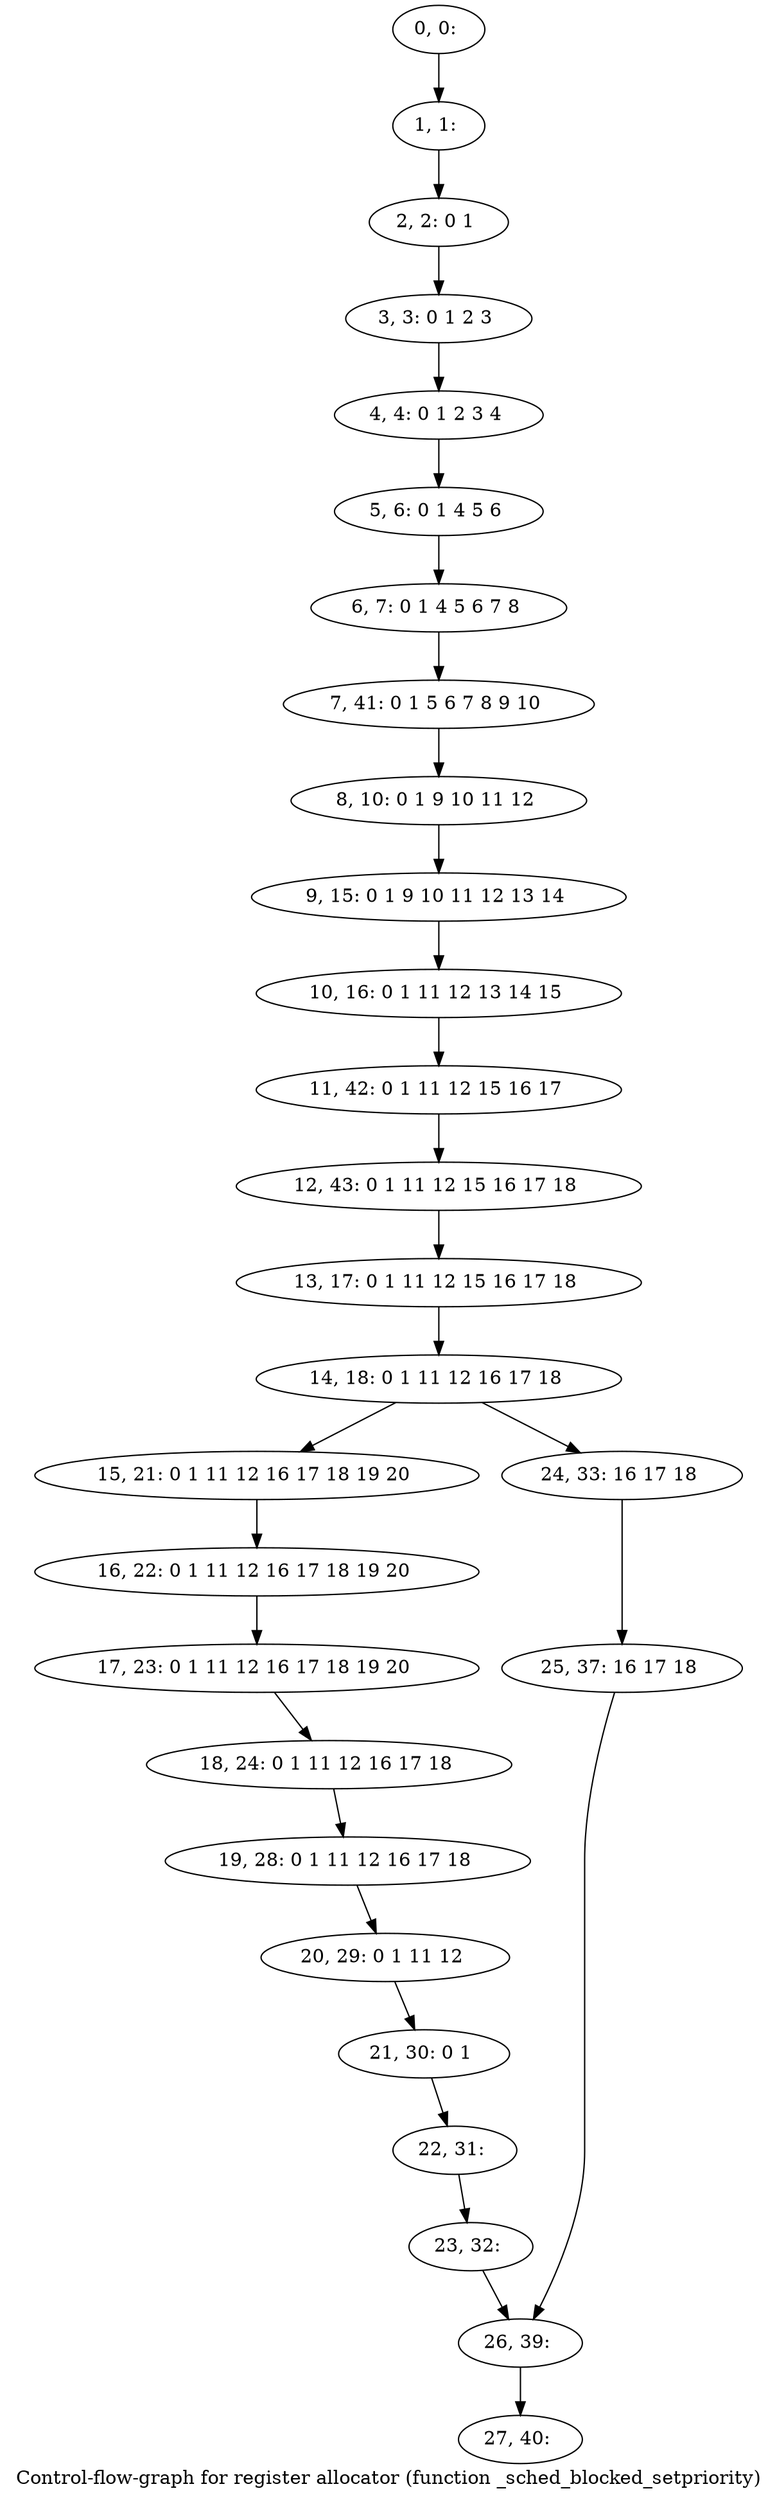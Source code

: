 digraph G {
graph [label="Control-flow-graph for register allocator (function _sched_blocked_setpriority)"]
0[label="0, 0: "];
1[label="1, 1: "];
2[label="2, 2: 0 1 "];
3[label="3, 3: 0 1 2 3 "];
4[label="4, 4: 0 1 2 3 4 "];
5[label="5, 6: 0 1 4 5 6 "];
6[label="6, 7: 0 1 4 5 6 7 8 "];
7[label="7, 41: 0 1 5 6 7 8 9 10 "];
8[label="8, 10: 0 1 9 10 11 12 "];
9[label="9, 15: 0 1 9 10 11 12 13 14 "];
10[label="10, 16: 0 1 11 12 13 14 15 "];
11[label="11, 42: 0 1 11 12 15 16 17 "];
12[label="12, 43: 0 1 11 12 15 16 17 18 "];
13[label="13, 17: 0 1 11 12 15 16 17 18 "];
14[label="14, 18: 0 1 11 12 16 17 18 "];
15[label="15, 21: 0 1 11 12 16 17 18 19 20 "];
16[label="16, 22: 0 1 11 12 16 17 18 19 20 "];
17[label="17, 23: 0 1 11 12 16 17 18 19 20 "];
18[label="18, 24: 0 1 11 12 16 17 18 "];
19[label="19, 28: 0 1 11 12 16 17 18 "];
20[label="20, 29: 0 1 11 12 "];
21[label="21, 30: 0 1 "];
22[label="22, 31: "];
23[label="23, 32: "];
24[label="24, 33: 16 17 18 "];
25[label="25, 37: 16 17 18 "];
26[label="26, 39: "];
27[label="27, 40: "];
0->1 ;
1->2 ;
2->3 ;
3->4 ;
4->5 ;
5->6 ;
6->7 ;
7->8 ;
8->9 ;
9->10 ;
10->11 ;
11->12 ;
12->13 ;
13->14 ;
14->15 ;
14->24 ;
15->16 ;
16->17 ;
17->18 ;
18->19 ;
19->20 ;
20->21 ;
21->22 ;
22->23 ;
23->26 ;
24->25 ;
25->26 ;
26->27 ;
}
